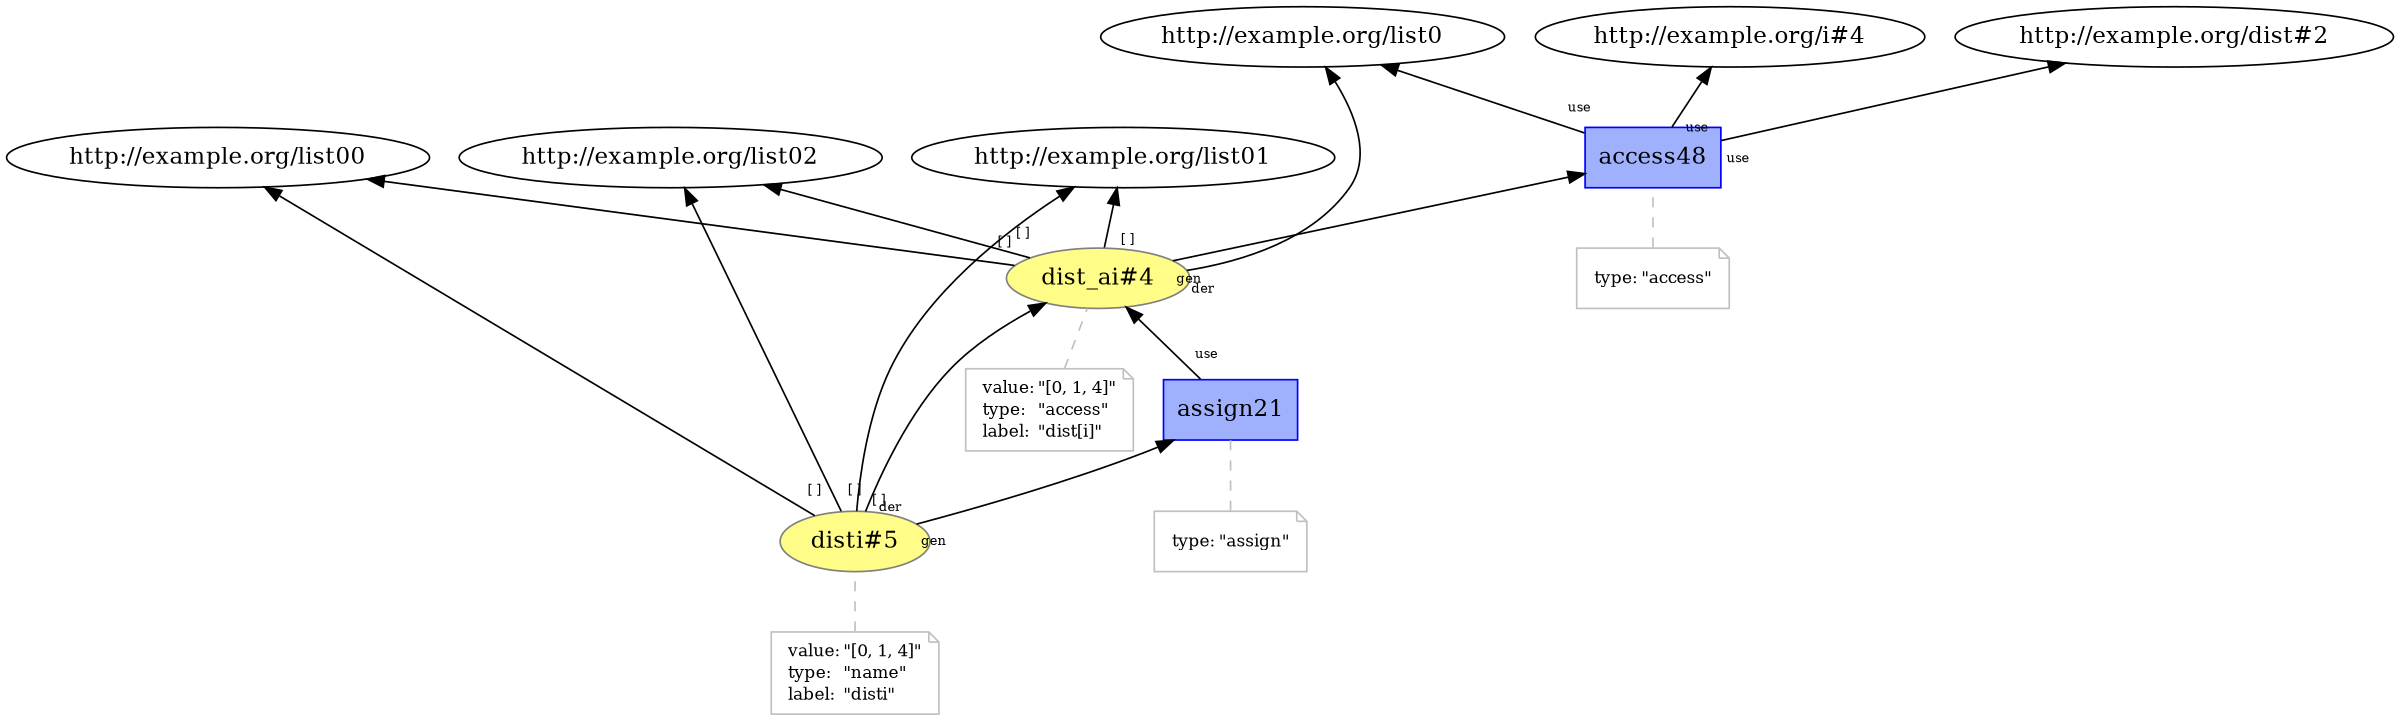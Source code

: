 digraph "PROV" { size="16,12"; rankdir="BT";
"http://example.org/dist_ai#4" [fillcolor="#FFFC87",color="#808080",style="filled",label="dist_ai#4",URL="http://example.org/dist_ai#4"]
"-attrs0" [color="gray",shape="note",fontsize="10",fontcolor="black",label=<<TABLE cellpadding="0" border="0">
	<TR>
	    <TD align="left">value:</TD>
	    <TD align="left">&quot;[0, 1, 4]&quot;</TD>
	</TR>
	<TR>
	    <TD align="left">type:</TD>
	    <TD align="left">&quot;access&quot;</TD>
	</TR>
	<TR>
	    <TD align="left">label:</TD>
	    <TD align="left">&quot;dist[i]&quot;</TD>
	</TR>
</TABLE>>]
"-attrs0" -> "http://example.org/dist_ai#4" [color="gray",style="dashed",arrowhead="none"]
"http://example.org/dist_ai#4" -> "http://example.org/list00" [labelfontsize="8",labeldistance="1.5",labelangle="60.0",rotation="20",taillabel="[ ]"]
"http://example.org/dist_ai#4" -> "http://example.org/list01" [labelfontsize="8",labeldistance="1.5",labelangle="60.0",rotation="20",taillabel="[ ]"]
"http://example.org/dist_ai#4" -> "http://example.org/list02" [labelfontsize="8",labeldistance="1.5",labelangle="60.0",rotation="20",taillabel="[ ]"]
"http://example.org/access48" [fillcolor="#9FB1FC",color="#0000FF",shape="polygon",sides="4",style="filled",label="access48",URL="http://example.org/access48"]
"-attrs1" [color="gray",shape="note",fontsize="10",fontcolor="black",label=<<TABLE cellpadding="0" border="0">
	<TR>
	    <TD align="left">type:</TD>
	    <TD align="left">&quot;access&quot;</TD>
	</TR>
</TABLE>>]
"-attrs1" -> "http://example.org/access48" [color="gray",style="dashed",arrowhead="none"]
"http://example.org/access48" -> "http://example.org/list0" [labelfontsize="8",labeldistance="1.5",labelangle="60.0",rotation="20",taillabel="use"]
"http://example.org/dist_ai#4" -> "http://example.org/list0" [labelfontsize="8",labeldistance="1.5",labelangle="60.0",rotation="20",taillabel="der"]
"http://example.org/dist_ai#4" -> "http://example.org/access48" [labelfontsize="8",labeldistance="1.5",labelangle="60.0",rotation="20",taillabel="gen"]
"http://example.org/access48" -> "http://example.org/dist#2" [labelfontsize="8",labeldistance="1.5",labelangle="60.0",rotation="20",taillabel="use"]
"http://example.org/access48" -> "http://example.org/i#4" [labelfontsize="8",labeldistance="1.5",labelangle="60.0",rotation="20",taillabel="use"]
"http://example.org/disti#5" [fillcolor="#FFFC87",color="#808080",style="filled",label="disti#5",URL="http://example.org/disti#5"]
"-attrs2" [color="gray",shape="note",fontsize="10",fontcolor="black",label=<<TABLE cellpadding="0" border="0">
	<TR>
	    <TD align="left">value:</TD>
	    <TD align="left">&quot;[0, 1, 4]&quot;</TD>
	</TR>
	<TR>
	    <TD align="left">type:</TD>
	    <TD align="left">&quot;name&quot;</TD>
	</TR>
	<TR>
	    <TD align="left">label:</TD>
	    <TD align="left">&quot;disti&quot;</TD>
	</TR>
</TABLE>>]
"-attrs2" -> "http://example.org/disti#5" [color="gray",style="dashed",arrowhead="none"]
"http://example.org/disti#5" -> "http://example.org/list00" [labelfontsize="8",labeldistance="1.5",labelangle="60.0",rotation="20",taillabel="[ ]"]
"http://example.org/disti#5" -> "http://example.org/list01" [labelfontsize="8",labeldistance="1.5",labelangle="60.0",rotation="20",taillabel="[ ]"]
"http://example.org/disti#5" -> "http://example.org/list02" [labelfontsize="8",labeldistance="1.5",labelangle="60.0",rotation="20",taillabel="[ ]"]
"http://example.org/assign21" [fillcolor="#9FB1FC",color="#0000FF",shape="polygon",sides="4",style="filled",label="assign21",URL="http://example.org/assign21"]
"-attrs3" [color="gray",shape="note",fontsize="10",fontcolor="black",label=<<TABLE cellpadding="0" border="0">
	<TR>
	    <TD align="left">type:</TD>
	    <TD align="left">&quot;assign&quot;</TD>
	</TR>
</TABLE>>]
"-attrs3" -> "http://example.org/assign21" [color="gray",style="dashed",arrowhead="none"]
"http://example.org/assign21" -> "http://example.org/dist_ai#4" [labelfontsize="8",labeldistance="1.5",labelangle="60.0",rotation="20",taillabel="use"]
"http://example.org/disti#5" -> "http://example.org/dist_ai#4" [labelfontsize="8",labeldistance="1.5",labelangle="60.0",rotation="20",taillabel="der"]
"http://example.org/disti#5" -> "http://example.org/assign21" [labelfontsize="8",labeldistance="1.5",labelangle="60.0",rotation="20",taillabel="gen"]
}